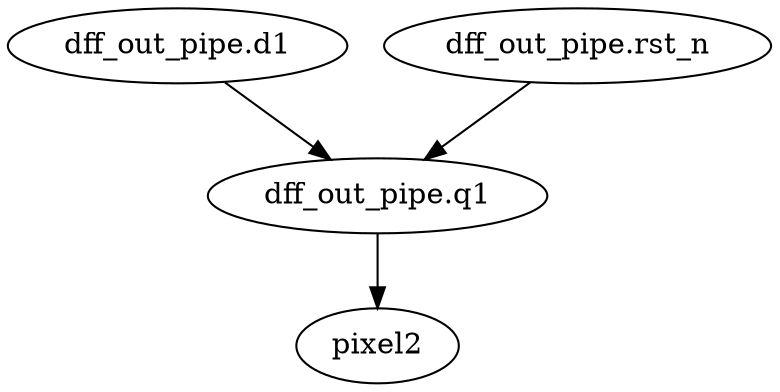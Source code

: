 strict digraph "" {
	"dff_out_pipe.d1"	 [complexity=2,
		importance=0.00605776474647,
		rank=0.00302888237323];
	"dff_out_pipe.q1"	 [complexity=0,
		importance=0.00409910660944,
		rank=0.0];
	"dff_out_pipe.d1" -> "dff_out_pipe.q1";
	"dff_out_pipe.rst_n"	 [complexity=1,
		importance=0.00926311732954,
		rank=0.00926311732954];
	"dff_out_pipe.rst_n" -> "dff_out_pipe.q1";
	pixel2	 [complexity=0,
		importance=0.00199617189484,
		rank=0.0];
	"dff_out_pipe.q1" -> pixel2;
}

